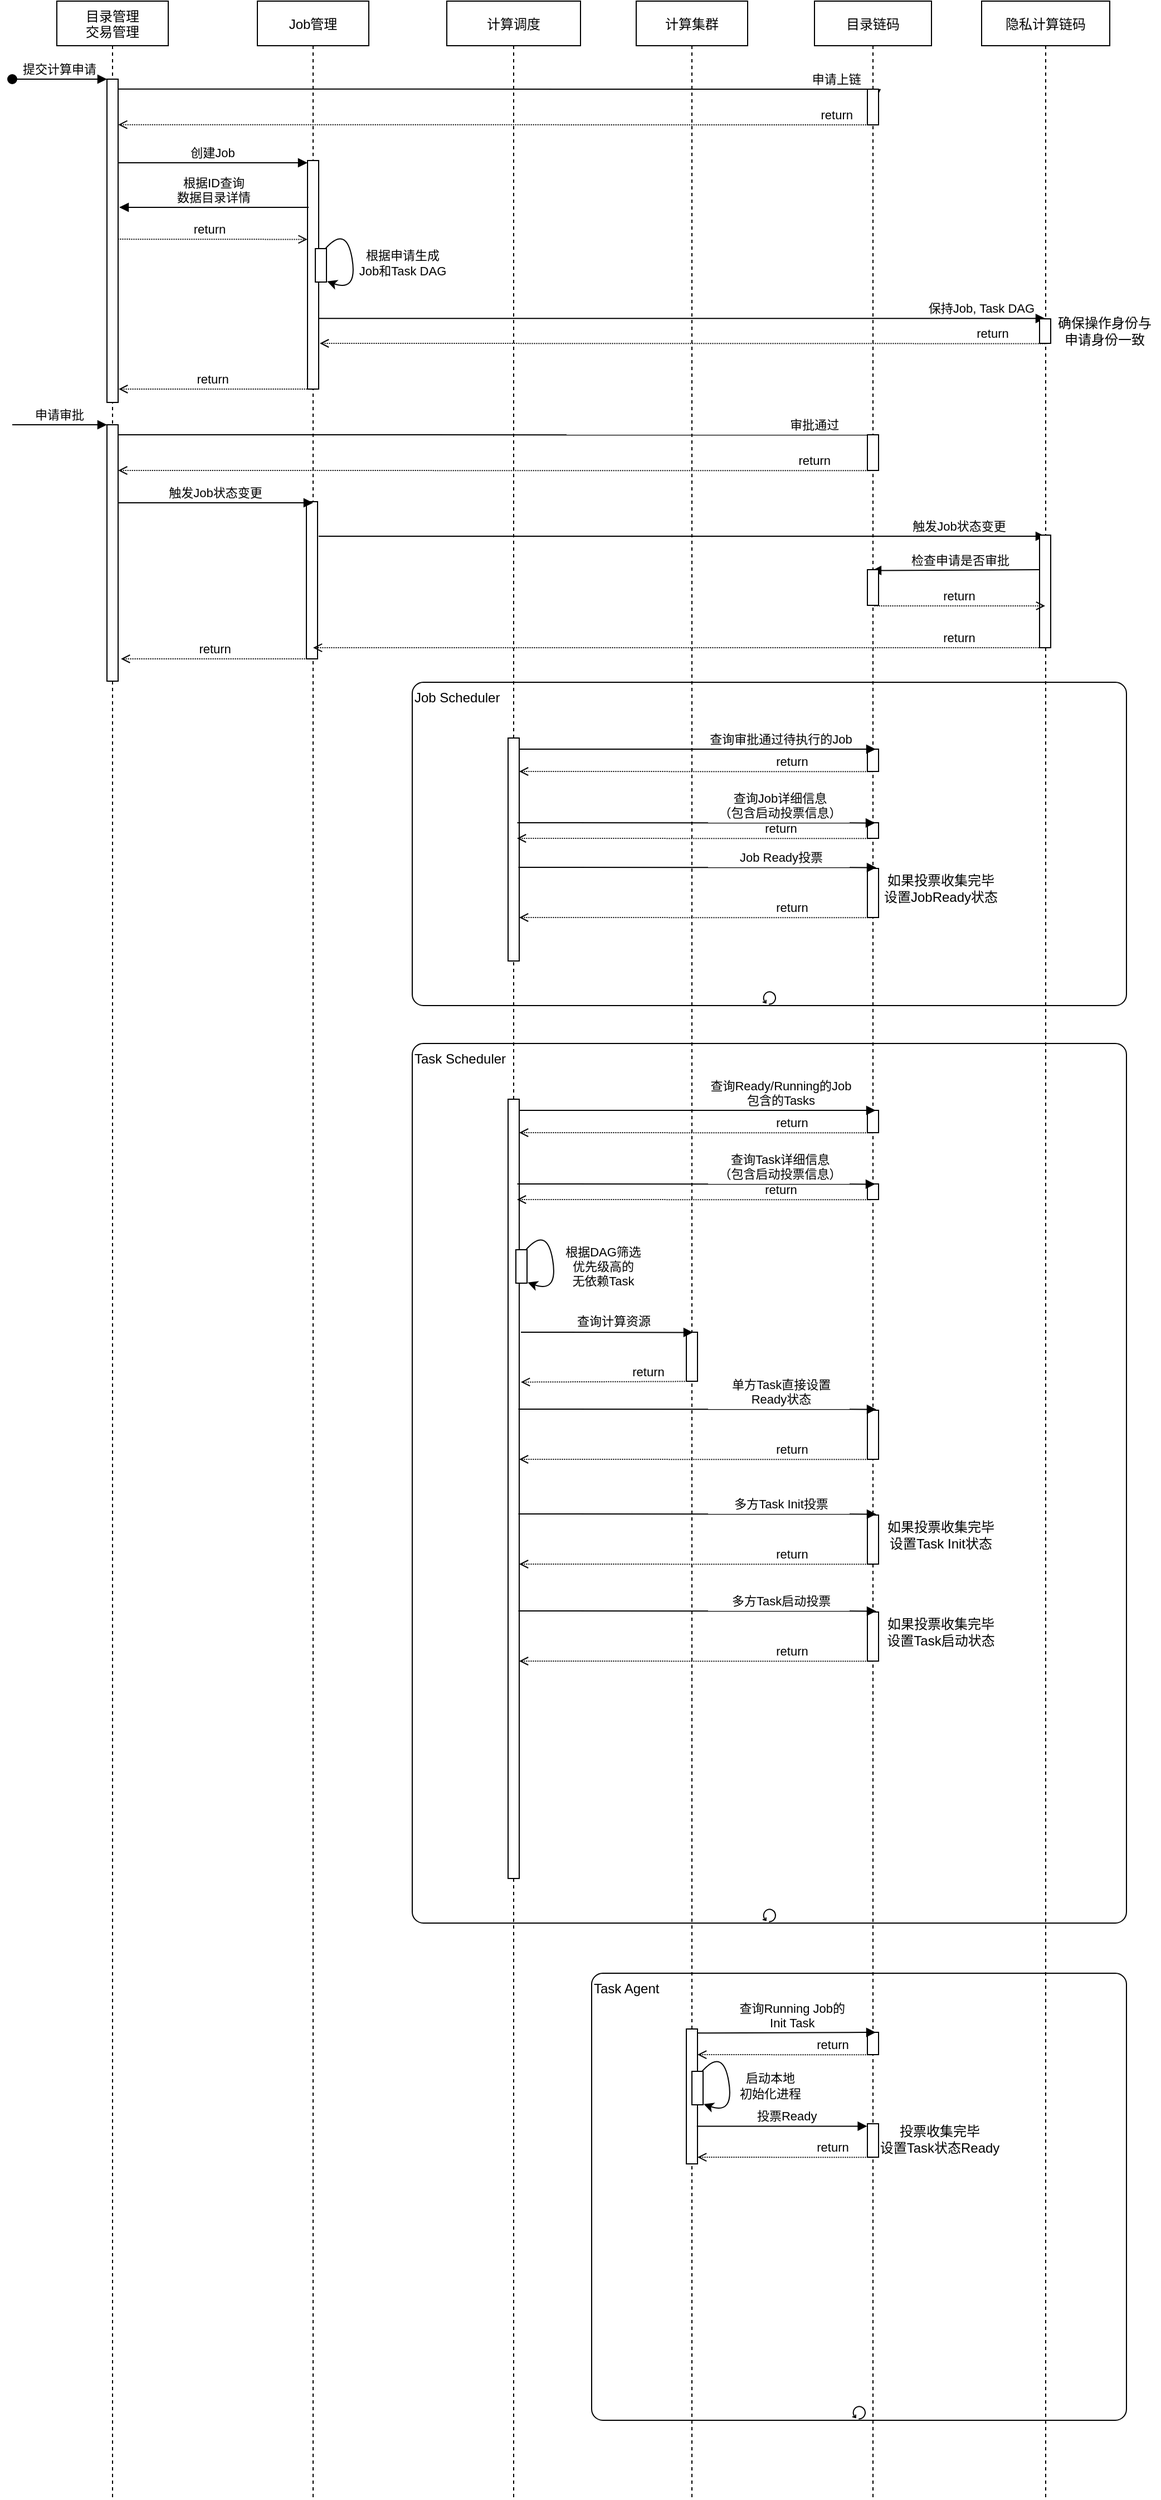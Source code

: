 <mxfile version="16.0.0" type="github">
  <diagram id="kgpKYQtTHZ0yAKxKKP6v" name="Page-1">
    <mxGraphModel dx="1076" dy="418" grid="1" gridSize="10" guides="1" tooltips="1" connect="1" arrows="1" fold="1" page="1" pageScale="1" pageWidth="850" pageHeight="1100" math="0" shadow="0">
      <root>
        <mxCell id="0" />
        <mxCell id="1" parent="0" />
        <mxCell id="9vfDpCamMeJXF4R310ez-56" value="Task Agent" style="points=[[0.25,0,0],[0.5,0,0],[0.75,0,0],[1,0.25,0],[1,0.5,0],[1,0.75,0],[0.75,1,0],[0.5,1,0],[0.25,1,0],[0,0.75,0],[0,0.5,0],[0,0.25,0]];shape=mxgraph.bpmn.task;whiteSpace=wrap;rectStyle=rounded;size=10;taskMarker=abstract;isLoopStandard=1;align=left;verticalAlign=top;" parent="1" vertex="1">
          <mxGeometry x="600" y="1849" width="480" height="401" as="geometry" />
        </mxCell>
        <mxCell id="9vfDpCamMeJXF4R310ez-32" value="Task Scheduler" style="points=[[0.25,0,0],[0.5,0,0],[0.75,0,0],[1,0.25,0],[1,0.5,0],[1,0.75,0],[0.75,1,0],[0.5,1,0],[0.25,1,0],[0,0.75,0],[0,0.5,0],[0,0.25,0]];shape=mxgraph.bpmn.task;whiteSpace=wrap;rectStyle=rounded;size=10;taskMarker=abstract;isLoopStandard=1;align=left;verticalAlign=top;" parent="1" vertex="1">
          <mxGeometry x="439" y="1015" width="641" height="789" as="geometry" />
        </mxCell>
        <mxCell id="9vfDpCamMeJXF4R310ez-13" value="Job Scheduler" style="points=[[0.25,0,0],[0.5,0,0],[0.75,0,0],[1,0.25,0],[1,0.5,0],[1,0.75,0],[0.75,1,0],[0.5,1,0],[0.25,1,0],[0,0.75,0],[0,0.5,0],[0,0.25,0]];shape=mxgraph.bpmn.task;whiteSpace=wrap;rectStyle=rounded;size=10;taskMarker=abstract;isLoopStandard=1;align=left;verticalAlign=top;" parent="1" vertex="1">
          <mxGeometry x="439" y="691" width="641" height="290" as="geometry" />
        </mxCell>
        <mxCell id="3nuBFxr9cyL0pnOWT2aG-1" value="目录管理&#xa;交易管理" style="shape=umlLifeline;perimeter=lifelinePerimeter;container=1;collapsible=0;recursiveResize=0;rounded=0;shadow=0;strokeWidth=1;" parent="1" vertex="1">
          <mxGeometry x="120" y="80" width="100" height="2240" as="geometry" />
        </mxCell>
        <mxCell id="3nuBFxr9cyL0pnOWT2aG-2" value="" style="points=[];perimeter=orthogonalPerimeter;rounded=0;shadow=0;strokeWidth=1;" parent="3nuBFxr9cyL0pnOWT2aG-1" vertex="1">
          <mxGeometry x="45" y="70" width="10" height="290" as="geometry" />
        </mxCell>
        <mxCell id="3nuBFxr9cyL0pnOWT2aG-3" value="提交计算申请" style="verticalAlign=bottom;startArrow=oval;endArrow=block;startSize=8;shadow=0;strokeWidth=1;" parent="3nuBFxr9cyL0pnOWT2aG-1" target="3nuBFxr9cyL0pnOWT2aG-2" edge="1">
          <mxGeometry relative="1" as="geometry">
            <mxPoint x="-40" y="70" as="sourcePoint" />
          </mxGeometry>
        </mxCell>
        <mxCell id="Ah19YOpFEOO8Zq_bgBOS-12" value="" style="points=[];perimeter=orthogonalPerimeter;rounded=0;shadow=0;strokeWidth=1;" parent="3nuBFxr9cyL0pnOWT2aG-1" vertex="1">
          <mxGeometry x="45" y="380" width="10" height="230" as="geometry" />
        </mxCell>
        <mxCell id="3nuBFxr9cyL0pnOWT2aG-5" value="Job管理" style="shape=umlLifeline;perimeter=lifelinePerimeter;container=1;collapsible=0;recursiveResize=0;rounded=0;shadow=0;strokeWidth=1;" parent="1" vertex="1">
          <mxGeometry x="300" y="80" width="100" height="2240" as="geometry" />
        </mxCell>
        <mxCell id="3nuBFxr9cyL0pnOWT2aG-6" value="" style="points=[];perimeter=orthogonalPerimeter;rounded=0;shadow=0;strokeWidth=1;" parent="3nuBFxr9cyL0pnOWT2aG-5" vertex="1">
          <mxGeometry x="45" y="143" width="10" height="205" as="geometry" />
        </mxCell>
        <mxCell id="Ah19YOpFEOO8Zq_bgBOS-1" value="" style="group" parent="3nuBFxr9cyL0pnOWT2aG-5" vertex="1" connectable="0">
          <mxGeometry x="52" y="201" width="38" height="60" as="geometry" />
        </mxCell>
        <mxCell id="UTqNRsS9b9yTs4x2D8Qa-16" value="" style="points=[];perimeter=orthogonalPerimeter;rounded=0;shadow=0;strokeWidth=1;" parent="Ah19YOpFEOO8Zq_bgBOS-1" vertex="1">
          <mxGeometry y="21" width="10" height="30" as="geometry" />
        </mxCell>
        <mxCell id="UTqNRsS9b9yTs4x2D8Qa-17" value="根据申请生成&lt;br&gt;Job和Task DAG" style="curved=1;endArrow=classic;html=1;rounded=0;exitX=0.933;exitY=-0.011;exitDx=0;exitDy=0;exitPerimeter=0;entryX=1.058;entryY=0.981;entryDx=0;entryDy=0;entryPerimeter=0;" parent="Ah19YOpFEOO8Zq_bgBOS-1" source="UTqNRsS9b9yTs4x2D8Qa-16" target="UTqNRsS9b9yTs4x2D8Qa-16" edge="1">
          <mxGeometry x="0.191" y="44" width="50" height="50" relative="1" as="geometry">
            <mxPoint x="208" y="240" as="sourcePoint" />
            <mxPoint x="258" y="190" as="targetPoint" />
            <Array as="points">
              <mxPoint x="28" />
              <mxPoint x="38" y="60" />
            </Array>
            <mxPoint as="offset" />
          </mxGeometry>
        </mxCell>
        <mxCell id="9vfDpCamMeJXF4R310ez-1" value="" style="points=[];perimeter=orthogonalPerimeter;rounded=0;shadow=0;strokeWidth=1;" parent="3nuBFxr9cyL0pnOWT2aG-5" vertex="1">
          <mxGeometry x="44" y="449" width="10" height="141" as="geometry" />
        </mxCell>
        <mxCell id="Ah19YOpFEOO8Zq_bgBOS-18" value="触发Job状态变更" style="verticalAlign=bottom;endArrow=block;shadow=0;strokeWidth=1;" parent="3nuBFxr9cyL0pnOWT2aG-5" edge="1">
          <mxGeometry relative="1" as="geometry">
            <mxPoint x="-125" y="450.0" as="sourcePoint" />
            <mxPoint x="50" y="450" as="targetPoint" />
          </mxGeometry>
        </mxCell>
        <mxCell id="9vfDpCamMeJXF4R310ez-9" value="return" style="verticalAlign=bottom;endArrow=none;shadow=0;strokeWidth=1;exitX=1.012;exitY=0.115;exitDx=0;exitDy=0;exitPerimeter=0;endFill=0;startArrow=open;startFill=0;dashed=1;dashPattern=1 1;" parent="3nuBFxr9cyL0pnOWT2aG-5" edge="1">
          <mxGeometry x="-0.032" relative="1" as="geometry">
            <mxPoint x="-122.44" y="590" as="sourcePoint" />
            <mxPoint x="52" y="590" as="targetPoint" />
            <mxPoint as="offset" />
          </mxGeometry>
        </mxCell>
        <mxCell id="3nuBFxr9cyL0pnOWT2aG-8" value="创建Job" style="verticalAlign=bottom;endArrow=block;entryX=0;entryY=0;shadow=0;strokeWidth=1;" parent="1" edge="1">
          <mxGeometry relative="1" as="geometry">
            <mxPoint x="175" y="225.0" as="sourcePoint" />
            <mxPoint x="345" y="225.0" as="targetPoint" />
          </mxGeometry>
        </mxCell>
        <mxCell id="UTqNRsS9b9yTs4x2D8Qa-1" value="计算调度" style="shape=umlLifeline;perimeter=lifelinePerimeter;container=1;collapsible=0;recursiveResize=0;rounded=0;shadow=0;strokeWidth=1;" parent="1" vertex="1">
          <mxGeometry x="470" y="80" width="120" height="2240" as="geometry" />
        </mxCell>
        <mxCell id="Ah19YOpFEOO8Zq_bgBOS-3" value="保持Job, Task DAG" style="verticalAlign=bottom;endArrow=block;shadow=0;strokeWidth=1;" parent="UTqNRsS9b9yTs4x2D8Qa-1" edge="1">
          <mxGeometry x="0.825" relative="1" as="geometry">
            <mxPoint x="-115" y="284.66" as="sourcePoint" />
            <mxPoint x="537" y="284.66" as="targetPoint" />
            <mxPoint as="offset" />
          </mxGeometry>
        </mxCell>
        <mxCell id="9vfDpCamMeJXF4R310ez-2" value="触发Job状态变更" style="verticalAlign=bottom;endArrow=block;shadow=0;strokeWidth=1;" parent="UTqNRsS9b9yTs4x2D8Qa-1" target="UTqNRsS9b9yTs4x2D8Qa-14" edge="1">
          <mxGeometry x="0.764" relative="1" as="geometry">
            <mxPoint x="-115" y="480" as="sourcePoint" />
            <mxPoint x="60" y="480" as="targetPoint" />
            <mxPoint as="offset" />
          </mxGeometry>
        </mxCell>
        <mxCell id="9vfDpCamMeJXF4R310ez-14" value="" style="points=[];perimeter=orthogonalPerimeter;rounded=0;shadow=0;strokeWidth=1;" parent="UTqNRsS9b9yTs4x2D8Qa-1" vertex="1">
          <mxGeometry x="55" y="661" width="10" height="200" as="geometry" />
        </mxCell>
        <mxCell id="UTqNRsS9b9yTs4x2D8Qa-3" value="计算集群" style="shape=umlLifeline;perimeter=lifelinePerimeter;container=1;collapsible=0;recursiveResize=0;rounded=0;shadow=0;strokeWidth=1;" parent="1" vertex="1">
          <mxGeometry x="640" y="80" width="100" height="2240" as="geometry" />
        </mxCell>
        <mxCell id="Ah19YOpFEOO8Zq_bgBOS-15" value="return" style="verticalAlign=bottom;endArrow=none;shadow=0;strokeWidth=1;exitX=1.012;exitY=0.115;exitDx=0;exitDy=0;exitPerimeter=0;endFill=0;startArrow=open;startFill=0;dashed=1;dashPattern=1 1;" parent="UTqNRsS9b9yTs4x2D8Qa-3" edge="1">
          <mxGeometry x="0.852" relative="1" as="geometry">
            <mxPoint x="-464.88" y="421" as="sourcePoint" />
            <mxPoint x="210" y="421.15" as="targetPoint" />
            <mxPoint as="offset" />
          </mxGeometry>
        </mxCell>
        <mxCell id="Ah19YOpFEOO8Zq_bgBOS-17" value="审批通过" style="verticalAlign=bottom;endArrow=none;shadow=0;strokeWidth=1;exitX=1.012;exitY=0.115;exitDx=0;exitDy=0;exitPerimeter=0;" parent="UTqNRsS9b9yTs4x2D8Qa-3" edge="1">
          <mxGeometry x="0.859" relative="1" as="geometry">
            <mxPoint x="-464.88" y="389.0" as="sourcePoint" />
            <mxPoint x="207.5" y="389.15" as="targetPoint" />
            <mxPoint as="offset" />
          </mxGeometry>
        </mxCell>
        <mxCell id="9vfDpCamMeJXF4R310ez-50" value="" style="points=[];perimeter=orthogonalPerimeter;rounded=0;shadow=0;strokeWidth=1;" parent="UTqNRsS9b9yTs4x2D8Qa-3" vertex="1">
          <mxGeometry x="45" y="1194" width="10" height="44" as="geometry" />
        </mxCell>
        <mxCell id="9vfDpCamMeJXF4R310ez-51" value="查询计算资源" style="verticalAlign=bottom;endArrow=block;shadow=0;strokeWidth=1;entryX=0.488;entryY=0.71;entryDx=0;entryDy=0;entryPerimeter=0;exitX=1.15;exitY=0.299;exitDx=0;exitDy=0;exitPerimeter=0;" parent="UTqNRsS9b9yTs4x2D8Qa-3" source="9vfDpCamMeJXF4R310ez-33" edge="1">
          <mxGeometry x="0.081" y="1" relative="1" as="geometry">
            <mxPoint x="-100" y="1194" as="sourcePoint" />
            <mxPoint x="51" y="1194.2" as="targetPoint" />
            <mxPoint as="offset" />
          </mxGeometry>
        </mxCell>
        <mxCell id="9vfDpCamMeJXF4R310ez-52" value="return" style="verticalAlign=bottom;endArrow=none;shadow=0;strokeWidth=1;endFill=0;startArrow=open;startFill=0;dashed=1;dashPattern=1 1;exitX=1.15;exitY=0.363;exitDx=0;exitDy=0;exitPerimeter=0;" parent="UTqNRsS9b9yTs4x2D8Qa-3" source="9vfDpCamMeJXF4R310ez-33" edge="1">
          <mxGeometry x="0.543" relative="1" as="geometry">
            <mxPoint x="-100" y="1238" as="sourcePoint" />
            <mxPoint x="45" y="1238.15" as="targetPoint" />
            <mxPoint as="offset" />
          </mxGeometry>
        </mxCell>
        <mxCell id="UTqNRsS9b9yTs4x2D8Qa-13" value="目录链码" style="shape=umlLifeline;perimeter=lifelinePerimeter;container=1;collapsible=0;recursiveResize=0;rounded=0;shadow=0;strokeWidth=1;" parent="1" vertex="1">
          <mxGeometry x="800" y="80" width="105" height="2240" as="geometry" />
        </mxCell>
        <mxCell id="9vfDpCamMeJXF4R310ez-4" value="检查申请是否审批" style="verticalAlign=bottom;endArrow=none;shadow=0;strokeWidth=1;endFill=0;startArrow=block;startFill=1;exitX=0.396;exitY=0.024;exitDx=0;exitDy=0;exitPerimeter=0;" parent="UTqNRsS9b9yTs4x2D8Qa-13" source="9vfDpCamMeJXF4R310ez-6" edge="1">
          <mxGeometry x="0.053" relative="1" as="geometry">
            <mxPoint x="60" y="510" as="sourcePoint" />
            <mxPoint x="202" y="510" as="targetPoint" />
            <mxPoint as="offset" />
          </mxGeometry>
        </mxCell>
        <mxCell id="9vfDpCamMeJXF4R310ez-5" value="" style="points=[];perimeter=orthogonalPerimeter;rounded=0;shadow=0;strokeWidth=1;" parent="UTqNRsS9b9yTs4x2D8Qa-13" vertex="1">
          <mxGeometry x="47.5" y="389" width="10" height="32" as="geometry" />
        </mxCell>
        <mxCell id="9vfDpCamMeJXF4R310ez-6" value="" style="points=[];perimeter=orthogonalPerimeter;rounded=0;shadow=0;strokeWidth=1;" parent="UTqNRsS9b9yTs4x2D8Qa-13" vertex="1">
          <mxGeometry x="47.5" y="510" width="10" height="32" as="geometry" />
        </mxCell>
        <mxCell id="9vfDpCamMeJXF4R310ez-16" value="" style="points=[];perimeter=orthogonalPerimeter;rounded=0;shadow=0;strokeWidth=1;" parent="UTqNRsS9b9yTs4x2D8Qa-13" vertex="1">
          <mxGeometry x="47.5" y="671" width="10" height="20" as="geometry" />
        </mxCell>
        <mxCell id="9vfDpCamMeJXF4R310ez-25" value="" style="points=[];perimeter=orthogonalPerimeter;rounded=0;shadow=0;strokeWidth=1;" parent="UTqNRsS9b9yTs4x2D8Qa-13" vertex="1">
          <mxGeometry x="47.5" y="778" width="10" height="44" as="geometry" />
        </mxCell>
        <mxCell id="9vfDpCamMeJXF4R310ez-29" value="return" style="verticalAlign=bottom;endArrow=none;shadow=0;strokeWidth=1;endFill=0;startArrow=open;startFill=0;dashed=1;dashPattern=1 1;" parent="UTqNRsS9b9yTs4x2D8Qa-13" edge="1">
          <mxGeometry x="0.543" relative="1" as="geometry">
            <mxPoint x="-265" y="822" as="sourcePoint" />
            <mxPoint x="52.5" y="822.15" as="targetPoint" />
            <mxPoint as="offset" />
          </mxGeometry>
        </mxCell>
        <mxCell id="9vfDpCamMeJXF4R310ez-59" value="" style="points=[];perimeter=orthogonalPerimeter;rounded=0;shadow=0;strokeWidth=1;" parent="UTqNRsS9b9yTs4x2D8Qa-13" vertex="1">
          <mxGeometry x="47.5" y="1904" width="10" height="30" as="geometry" />
        </mxCell>
        <mxCell id="UTqNRsS9b9yTs4x2D8Qa-14" value="隐私计算链码" style="shape=umlLifeline;perimeter=lifelinePerimeter;container=1;collapsible=0;recursiveResize=0;rounded=0;shadow=0;strokeWidth=1;" parent="1" vertex="1">
          <mxGeometry x="950" y="80" width="115" height="2240" as="geometry" />
        </mxCell>
        <mxCell id="9vfDpCamMeJXF4R310ez-3" value="" style="points=[];perimeter=orthogonalPerimeter;rounded=0;shadow=0;strokeWidth=1;" parent="UTqNRsS9b9yTs4x2D8Qa-14" vertex="1">
          <mxGeometry x="52" y="479" width="10" height="101" as="geometry" />
        </mxCell>
        <mxCell id="Ah19YOpFEOO8Zq_bgBOS-5" value="" style="points=[];perimeter=orthogonalPerimeter;rounded=0;shadow=0;strokeWidth=1;" parent="UTqNRsS9b9yTs4x2D8Qa-14" vertex="1">
          <mxGeometry x="52" y="285" width="10" height="22" as="geometry" />
        </mxCell>
        <mxCell id="UTqNRsS9b9yTs4x2D8Qa-15" value="申请上链" style="verticalAlign=bottom;endArrow=block;shadow=0;strokeWidth=1;exitX=1.012;exitY=0.115;exitDx=0;exitDy=0;exitPerimeter=0;startArrow=none;" parent="1" source="Ah19YOpFEOO8Zq_bgBOS-4" edge="1">
          <mxGeometry x="1" y="30" relative="1" as="geometry">
            <mxPoint x="175.12" y="158.85" as="sourcePoint" />
            <mxPoint x="850" y="159" as="targetPoint" />
            <mxPoint x="-17" y="-27" as="offset" />
          </mxGeometry>
        </mxCell>
        <mxCell id="Ah19YOpFEOO8Zq_bgBOS-2" value="根据ID查询&#xa;数据目录详情" style="verticalAlign=bottom;endArrow=none;entryX=0;entryY=0;shadow=0;strokeWidth=1;startArrow=block;startFill=1;endFill=0;" parent="1" edge="1">
          <mxGeometry relative="1" as="geometry">
            <mxPoint x="176" y="265.0" as="sourcePoint" />
            <mxPoint x="346" y="265.0" as="targetPoint" />
          </mxGeometry>
        </mxCell>
        <mxCell id="Ah19YOpFEOO8Zq_bgBOS-7" value="确保操作身份与&lt;br&gt;申请身份一致" style="text;html=1;resizable=0;autosize=1;align=center;verticalAlign=middle;points=[];fillColor=none;strokeColor=none;rounded=0;" parent="1" vertex="1">
          <mxGeometry x="1010" y="361" width="100" height="30" as="geometry" />
        </mxCell>
        <mxCell id="Ah19YOpFEOO8Zq_bgBOS-8" value="return" style="verticalAlign=bottom;endArrow=none;shadow=0;strokeWidth=1;exitX=1.012;exitY=0.115;exitDx=0;exitDy=0;exitPerimeter=0;endFill=0;startArrow=open;startFill=0;dashed=1;dashPattern=1 1;" parent="1" edge="1">
          <mxGeometry x="0.911" relative="1" as="geometry">
            <mxPoint x="175.12" y="190.85" as="sourcePoint" />
            <mxPoint x="850" y="191.0" as="targetPoint" />
            <mxPoint as="offset" />
          </mxGeometry>
        </mxCell>
        <mxCell id="Ah19YOpFEOO8Zq_bgBOS-9" value="return" style="verticalAlign=bottom;endArrow=none;shadow=0;strokeWidth=1;exitX=1.012;exitY=0.115;exitDx=0;exitDy=0;exitPerimeter=0;endFill=0;startArrow=open;startFill=0;dashed=1;dashPattern=1 1;" parent="1" edge="1">
          <mxGeometry x="-0.032" relative="1" as="geometry">
            <mxPoint x="175.56" y="428" as="sourcePoint" />
            <mxPoint x="350" y="428" as="targetPoint" />
            <mxPoint as="offset" />
          </mxGeometry>
        </mxCell>
        <mxCell id="Ah19YOpFEOO8Zq_bgBOS-10" value="return" style="verticalAlign=bottom;endArrow=none;shadow=0;strokeWidth=1;endFill=0;startArrow=open;startFill=0;dashed=1;dashPattern=1 1;entryX=0.51;entryY=0.467;entryDx=0;entryDy=0;entryPerimeter=0;" parent="1" edge="1">
          <mxGeometry x="0.851" relative="1" as="geometry">
            <mxPoint x="356" y="387" as="sourcePoint" />
            <mxPoint x="1008.65" y="387.23" as="targetPoint" />
            <mxPoint as="offset" />
          </mxGeometry>
        </mxCell>
        <mxCell id="Ah19YOpFEOO8Zq_bgBOS-11" value="return" style="verticalAlign=bottom;endArrow=open;shadow=0;strokeWidth=1;endFill=0;startArrow=none;startFill=0;dashed=1;dashPattern=1 1;entryX=-0.015;entryY=0.345;entryDx=0;entryDy=0;entryPerimeter=0;exitX=0.974;exitY=0.495;exitDx=0;exitDy=0;exitPerimeter=0;" parent="1" source="3nuBFxr9cyL0pnOWT2aG-2" target="3nuBFxr9cyL0pnOWT2aG-6" edge="1">
          <mxGeometry x="-0.032" relative="1" as="geometry">
            <mxPoint x="180" y="292" as="sourcePoint" />
            <mxPoint x="340" y="291" as="targetPoint" />
            <mxPoint as="offset" />
          </mxGeometry>
        </mxCell>
        <mxCell id="Ah19YOpFEOO8Zq_bgBOS-13" value="申请审批" style="verticalAlign=bottom;startArrow=none;endArrow=block;startSize=8;shadow=0;strokeWidth=1;startFill=0;" parent="1" edge="1">
          <mxGeometry relative="1" as="geometry">
            <mxPoint x="80" y="460.0" as="sourcePoint" />
            <mxPoint x="165" y="460.0" as="targetPoint" />
          </mxGeometry>
        </mxCell>
        <mxCell id="Ah19YOpFEOO8Zq_bgBOS-4" value="" style="points=[];perimeter=orthogonalPerimeter;rounded=0;shadow=0;strokeWidth=1;" parent="1" vertex="1">
          <mxGeometry x="847.5" y="159" width="10" height="32" as="geometry" />
        </mxCell>
        <mxCell id="Ah19YOpFEOO8Zq_bgBOS-14" value="" style="verticalAlign=bottom;endArrow=none;shadow=0;strokeWidth=1;exitX=1.012;exitY=0.115;exitDx=0;exitDy=0;exitPerimeter=0;" parent="1" target="Ah19YOpFEOO8Zq_bgBOS-4" edge="1">
          <mxGeometry x="-0.837" relative="1" as="geometry">
            <mxPoint x="175.12" y="158.85" as="sourcePoint" />
            <mxPoint x="850" y="159.0" as="targetPoint" />
            <mxPoint as="offset" />
          </mxGeometry>
        </mxCell>
        <mxCell id="9vfDpCamMeJXF4R310ez-7" value="return" style="verticalAlign=bottom;endArrow=none;shadow=0;strokeWidth=1;endFill=0;startArrow=open;startFill=0;dashed=1;dashPattern=1 1;entryX=0.509;entryY=0.821;entryDx=0;entryDy=0;entryPerimeter=0;" parent="1" edge="1">
          <mxGeometry x="0.003" relative="1" as="geometry">
            <mxPoint x="1007" y="622.49" as="sourcePoint" />
            <mxPoint x="853.445" y="622.49" as="targetPoint" />
            <mxPoint as="offset" />
          </mxGeometry>
        </mxCell>
        <mxCell id="9vfDpCamMeJXF4R310ez-8" value="return" style="verticalAlign=bottom;endArrow=none;shadow=0;strokeWidth=1;endFill=0;startArrow=open;startFill=0;dashed=1;dashPattern=1 1;exitX=0.6;exitY=0.883;exitDx=0;exitDy=0;exitPerimeter=0;" parent="1" edge="1">
          <mxGeometry x="0.766" relative="1" as="geometry">
            <mxPoint x="350.0" y="660.015" as="sourcePoint" />
            <mxPoint x="1007" y="660.015" as="targetPoint" />
            <mxPoint as="offset" />
          </mxGeometry>
        </mxCell>
        <mxCell id="9vfDpCamMeJXF4R310ez-15" value="查询审批通过待执行的Job" style="verticalAlign=bottom;endArrow=block;shadow=0;strokeWidth=1;" parent="1" edge="1">
          <mxGeometry x="0.469" relative="1" as="geometry">
            <mxPoint x="535" y="751" as="sourcePoint" />
            <mxPoint x="855" y="751" as="targetPoint" />
            <mxPoint as="offset" />
          </mxGeometry>
        </mxCell>
        <mxCell id="9vfDpCamMeJXF4R310ez-17" value="return" style="verticalAlign=bottom;endArrow=none;shadow=0;strokeWidth=1;endFill=0;startArrow=open;startFill=0;dashed=1;dashPattern=1 1;" parent="1" edge="1">
          <mxGeometry x="0.543" relative="1" as="geometry">
            <mxPoint x="535" y="771" as="sourcePoint" />
            <mxPoint x="852.5" y="771.15" as="targetPoint" />
            <mxPoint as="offset" />
          </mxGeometry>
        </mxCell>
        <mxCell id="9vfDpCamMeJXF4R310ez-23" value="" style="points=[];perimeter=orthogonalPerimeter;rounded=0;shadow=0;strokeWidth=1;" parent="1" vertex="1">
          <mxGeometry x="847.5" y="817" width="10" height="14" as="geometry" />
        </mxCell>
        <mxCell id="9vfDpCamMeJXF4R310ez-26" value="Job Ready投票" style="verticalAlign=bottom;endArrow=block;shadow=0;strokeWidth=1;entryX=0.488;entryY=0.71;entryDx=0;entryDy=0;entryPerimeter=0;" parent="1" edge="1">
          <mxGeometry x="0.469" relative="1" as="geometry">
            <mxPoint x="534.26" y="857.0" as="sourcePoint" />
            <mxPoint x="855.5" y="857.2" as="targetPoint" />
            <mxPoint as="offset" />
          </mxGeometry>
        </mxCell>
        <mxCell id="9vfDpCamMeJXF4R310ez-28" value="如果投票收集完毕&lt;br style=&quot;padding: 0px ; margin: 0px&quot;&gt;设置JobReady状态" style="text;html=1;resizable=0;autosize=1;align=center;verticalAlign=middle;points=[];fillColor=none;strokeColor=none;rounded=0;" parent="1" vertex="1">
          <mxGeometry x="852.5" y="861" width="120" height="30" as="geometry" />
        </mxCell>
        <mxCell id="9vfDpCamMeJXF4R310ez-30" value="return" style="verticalAlign=bottom;endArrow=none;shadow=0;strokeWidth=1;endFill=0;startArrow=open;startFill=0;dashed=1;dashPattern=1 1;" parent="1" edge="1">
          <mxGeometry x="0.493" relative="1" as="geometry">
            <mxPoint x="533" y="831.0" as="sourcePoint" />
            <mxPoint x="850.5" y="831.15" as="targetPoint" />
            <mxPoint as="offset" />
          </mxGeometry>
        </mxCell>
        <mxCell id="9vfDpCamMeJXF4R310ez-27" value="查询Job详细信息&#xa;（包含启动投票信息）" style="verticalAlign=bottom;endArrow=block;shadow=0;strokeWidth=1;entryX=0.488;entryY=0.71;entryDx=0;entryDy=0;entryPerimeter=0;" parent="1" edge="1">
          <mxGeometry x="0.469" relative="1" as="geometry">
            <mxPoint x="533.26" y="817" as="sourcePoint" />
            <mxPoint x="854.5" y="817.2" as="targetPoint" />
            <mxPoint as="offset" />
          </mxGeometry>
        </mxCell>
        <mxCell id="9vfDpCamMeJXF4R310ez-33" value="" style="points=[];perimeter=orthogonalPerimeter;rounded=0;shadow=0;strokeWidth=1;" parent="1" vertex="1">
          <mxGeometry x="525" y="1065" width="10" height="699" as="geometry" />
        </mxCell>
        <mxCell id="9vfDpCamMeJXF4R310ez-34" value="" style="points=[];perimeter=orthogonalPerimeter;rounded=0;shadow=0;strokeWidth=1;" parent="1" vertex="1">
          <mxGeometry x="847.5" y="1075" width="10" height="20" as="geometry" />
        </mxCell>
        <mxCell id="9vfDpCamMeJXF4R310ez-35" value="" style="points=[];perimeter=orthogonalPerimeter;rounded=0;shadow=0;strokeWidth=1;" parent="1" vertex="1">
          <mxGeometry x="847.5" y="1438" width="10" height="44" as="geometry" />
        </mxCell>
        <mxCell id="9vfDpCamMeJXF4R310ez-36" value="return" style="verticalAlign=bottom;endArrow=none;shadow=0;strokeWidth=1;endFill=0;startArrow=open;startFill=0;dashed=1;dashPattern=1 1;" parent="1" edge="1">
          <mxGeometry x="0.543" relative="1" as="geometry">
            <mxPoint x="535" y="1482" as="sourcePoint" />
            <mxPoint x="852.5" y="1482.15" as="targetPoint" />
            <mxPoint as="offset" />
          </mxGeometry>
        </mxCell>
        <mxCell id="9vfDpCamMeJXF4R310ez-37" value="查询Ready/Running的Job&#xa;包含的Tasks" style="verticalAlign=bottom;endArrow=block;shadow=0;strokeWidth=1;" parent="1" edge="1">
          <mxGeometry x="0.469" relative="1" as="geometry">
            <mxPoint x="535" y="1075" as="sourcePoint" />
            <mxPoint x="855" y="1075" as="targetPoint" />
            <mxPoint as="offset" />
          </mxGeometry>
        </mxCell>
        <mxCell id="9vfDpCamMeJXF4R310ez-38" value="return" style="verticalAlign=bottom;endArrow=none;shadow=0;strokeWidth=1;endFill=0;startArrow=open;startFill=0;dashed=1;dashPattern=1 1;" parent="1" edge="1">
          <mxGeometry x="0.543" relative="1" as="geometry">
            <mxPoint x="535" y="1095" as="sourcePoint" />
            <mxPoint x="852.5" y="1095.15" as="targetPoint" />
            <mxPoint as="offset" />
          </mxGeometry>
        </mxCell>
        <mxCell id="9vfDpCamMeJXF4R310ez-39" value="" style="points=[];perimeter=orthogonalPerimeter;rounded=0;shadow=0;strokeWidth=1;" parent="1" vertex="1">
          <mxGeometry x="847.5" y="1141" width="10" height="14" as="geometry" />
        </mxCell>
        <mxCell id="9vfDpCamMeJXF4R310ez-40" value="多方Task Init投票" style="verticalAlign=bottom;endArrow=block;shadow=0;strokeWidth=1;entryX=0.488;entryY=0.71;entryDx=0;entryDy=0;entryPerimeter=0;" parent="1" edge="1">
          <mxGeometry x="0.469" relative="1" as="geometry">
            <mxPoint x="534.26" y="1437.0" as="sourcePoint" />
            <mxPoint x="855.5" y="1437.2" as="targetPoint" />
            <mxPoint as="offset" />
          </mxGeometry>
        </mxCell>
        <mxCell id="9vfDpCamMeJXF4R310ez-41" value="如果投票收集完毕&lt;br style=&quot;padding: 0px ; margin: 0px&quot;&gt;设置Task Init状态" style="text;html=1;resizable=0;autosize=1;align=center;verticalAlign=middle;points=[];fillColor=none;strokeColor=none;rounded=0;" parent="1" vertex="1">
          <mxGeometry x="857.5" y="1441" width="110" height="30" as="geometry" />
        </mxCell>
        <mxCell id="9vfDpCamMeJXF4R310ez-42" value="return" style="verticalAlign=bottom;endArrow=none;shadow=0;strokeWidth=1;endFill=0;startArrow=open;startFill=0;dashed=1;dashPattern=1 1;" parent="1" edge="1">
          <mxGeometry x="0.493" relative="1" as="geometry">
            <mxPoint x="533" y="1155.0" as="sourcePoint" />
            <mxPoint x="850.5" y="1155.15" as="targetPoint" />
            <mxPoint as="offset" />
          </mxGeometry>
        </mxCell>
        <mxCell id="9vfDpCamMeJXF4R310ez-43" value="查询Task详细信息&#xa;（包含启动投票信息）" style="verticalAlign=bottom;endArrow=block;shadow=0;strokeWidth=1;entryX=0.488;entryY=0.71;entryDx=0;entryDy=0;entryPerimeter=0;" parent="1" edge="1">
          <mxGeometry x="0.469" relative="1" as="geometry">
            <mxPoint x="533.26" y="1141" as="sourcePoint" />
            <mxPoint x="854.5" y="1141.2" as="targetPoint" />
            <mxPoint as="offset" />
          </mxGeometry>
        </mxCell>
        <mxCell id="9vfDpCamMeJXF4R310ez-44" value="" style="group" parent="1" vertex="1" connectable="0">
          <mxGeometry x="532" y="1179" width="38" height="60" as="geometry" />
        </mxCell>
        <mxCell id="9vfDpCamMeJXF4R310ez-45" value="" style="points=[];perimeter=orthogonalPerimeter;rounded=0;shadow=0;strokeWidth=1;" parent="9vfDpCamMeJXF4R310ez-44" vertex="1">
          <mxGeometry y="21" width="10" height="30" as="geometry" />
        </mxCell>
        <mxCell id="9vfDpCamMeJXF4R310ez-46" value="根据DAG筛选&lt;br&gt;优先级高的&lt;br&gt;无依赖Task" style="curved=1;endArrow=classic;html=1;rounded=0;exitX=0.933;exitY=-0.011;exitDx=0;exitDy=0;exitPerimeter=0;entryX=1.058;entryY=0.981;entryDx=0;entryDy=0;entryPerimeter=0;" parent="9vfDpCamMeJXF4R310ez-44" source="9vfDpCamMeJXF4R310ez-45" target="9vfDpCamMeJXF4R310ez-45" edge="1">
          <mxGeometry x="0.216" y="43" width="50" height="50" relative="1" as="geometry">
            <mxPoint x="208" y="240" as="sourcePoint" />
            <mxPoint x="258" y="190" as="targetPoint" />
            <Array as="points">
              <mxPoint x="28" />
              <mxPoint x="38" y="60" />
            </Array>
            <mxPoint as="offset" />
          </mxGeometry>
        </mxCell>
        <mxCell id="9vfDpCamMeJXF4R310ez-53" value="" style="points=[];perimeter=orthogonalPerimeter;rounded=0;shadow=0;strokeWidth=1;" parent="1" vertex="1">
          <mxGeometry x="847.5" y="1344" width="10" height="44" as="geometry" />
        </mxCell>
        <mxCell id="9vfDpCamMeJXF4R310ez-54" value="return" style="verticalAlign=bottom;endArrow=none;shadow=0;strokeWidth=1;endFill=0;startArrow=open;startFill=0;dashed=1;dashPattern=1 1;" parent="1" edge="1">
          <mxGeometry x="0.543" relative="1" as="geometry">
            <mxPoint x="535" y="1388" as="sourcePoint" />
            <mxPoint x="852.5" y="1388.15" as="targetPoint" />
            <mxPoint as="offset" />
          </mxGeometry>
        </mxCell>
        <mxCell id="9vfDpCamMeJXF4R310ez-55" value="单方Task直接设置&#xa;Ready状态" style="verticalAlign=bottom;endArrow=block;shadow=0;strokeWidth=1;entryX=0.488;entryY=0.71;entryDx=0;entryDy=0;entryPerimeter=0;" parent="1" edge="1">
          <mxGeometry x="0.469" relative="1" as="geometry">
            <mxPoint x="534.26" y="1343" as="sourcePoint" />
            <mxPoint x="855.5" y="1343.2" as="targetPoint" />
            <mxPoint as="offset" />
          </mxGeometry>
        </mxCell>
        <mxCell id="9vfDpCamMeJXF4R310ez-57" value="" style="points=[];perimeter=orthogonalPerimeter;rounded=0;shadow=0;strokeWidth=1;" parent="1" vertex="1">
          <mxGeometry x="685" y="1899" width="10" height="121" as="geometry" />
        </mxCell>
        <mxCell id="9vfDpCamMeJXF4R310ez-58" value="" style="points=[];perimeter=orthogonalPerimeter;rounded=0;shadow=0;strokeWidth=1;" parent="1" vertex="1">
          <mxGeometry x="847.5" y="1902" width="10" height="20" as="geometry" />
        </mxCell>
        <mxCell id="9vfDpCamMeJXF4R310ez-61" value="查询Running Job的&#xa;Init Task" style="verticalAlign=bottom;endArrow=block;shadow=0;strokeWidth=1;exitX=1.013;exitY=0.053;exitDx=0;exitDy=0;exitPerimeter=0;" parent="1" edge="1">
          <mxGeometry x="0.062" relative="1" as="geometry">
            <mxPoint x="695.13" y="1902.6" as="sourcePoint" />
            <mxPoint x="855" y="1902" as="targetPoint" />
            <mxPoint as="offset" />
          </mxGeometry>
        </mxCell>
        <mxCell id="9vfDpCamMeJXF4R310ez-62" value="return" style="verticalAlign=bottom;endArrow=none;shadow=0;strokeWidth=1;endFill=0;startArrow=open;startFill=0;dashed=1;dashPattern=1 1;exitX=1.001;exitY=0.15;exitDx=0;exitDy=0;exitPerimeter=0;" parent="1" edge="1">
          <mxGeometry x="0.543" relative="1" as="geometry">
            <mxPoint x="695.01" y="1922" as="sourcePoint" />
            <mxPoint x="852.5" y="1922.15" as="targetPoint" />
            <mxPoint as="offset" />
          </mxGeometry>
        </mxCell>
        <mxCell id="9vfDpCamMeJXF4R310ez-68" value="" style="points=[];perimeter=orthogonalPerimeter;rounded=0;shadow=0;strokeWidth=1;" parent="1" vertex="1">
          <mxGeometry x="847.5" y="1525" width="10" height="44" as="geometry" />
        </mxCell>
        <mxCell id="9vfDpCamMeJXF4R310ez-69" value="return" style="verticalAlign=bottom;endArrow=none;shadow=0;strokeWidth=1;endFill=0;startArrow=open;startFill=0;dashed=1;dashPattern=1 1;" parent="1" edge="1">
          <mxGeometry x="0.543" relative="1" as="geometry">
            <mxPoint x="535.0" y="1569" as="sourcePoint" />
            <mxPoint x="852.5" y="1569.15" as="targetPoint" />
            <mxPoint as="offset" />
          </mxGeometry>
        </mxCell>
        <mxCell id="9vfDpCamMeJXF4R310ez-70" value="多方Task启动投票" style="verticalAlign=bottom;endArrow=block;shadow=0;strokeWidth=1;entryX=0.488;entryY=0.71;entryDx=0;entryDy=0;entryPerimeter=0;" parent="1" edge="1">
          <mxGeometry x="0.469" relative="1" as="geometry">
            <mxPoint x="534.26" y="1524" as="sourcePoint" />
            <mxPoint x="855.5" y="1524.2" as="targetPoint" />
            <mxPoint as="offset" />
          </mxGeometry>
        </mxCell>
        <mxCell id="9vfDpCamMeJXF4R310ez-71" value="如果投票收集完毕&lt;br style=&quot;padding: 0px ; margin: 0px&quot;&gt;设置Task启动状态" style="text;html=1;resizable=0;autosize=1;align=center;verticalAlign=middle;points=[];fillColor=none;strokeColor=none;rounded=0;" parent="1" vertex="1">
          <mxGeometry x="857.5" y="1528" width="110" height="30" as="geometry" />
        </mxCell>
        <mxCell id="cXjgkMW2TS4Oq5ot-gsW-1" value="" style="group" vertex="1" connectable="0" parent="1">
          <mxGeometry x="690" y="1916" width="38" height="60" as="geometry" />
        </mxCell>
        <mxCell id="cXjgkMW2TS4Oq5ot-gsW-2" value="" style="points=[];perimeter=orthogonalPerimeter;rounded=0;shadow=0;strokeWidth=1;" vertex="1" parent="cXjgkMW2TS4Oq5ot-gsW-1">
          <mxGeometry y="21" width="10" height="30" as="geometry" />
        </mxCell>
        <mxCell id="cXjgkMW2TS4Oq5ot-gsW-3" value="启动本地&lt;br&gt;初始化进程" style="curved=1;endArrow=classic;html=1;rounded=0;exitX=0.933;exitY=-0.011;exitDx=0;exitDy=0;exitPerimeter=0;entryX=1.058;entryY=0.981;entryDx=0;entryDy=0;entryPerimeter=0;" edge="1" parent="cXjgkMW2TS4Oq5ot-gsW-1" source="cXjgkMW2TS4Oq5ot-gsW-2" target="cXjgkMW2TS4Oq5ot-gsW-2">
          <mxGeometry x="0.16" y="36" width="50" height="50" relative="1" as="geometry">
            <mxPoint x="208" y="240" as="sourcePoint" />
            <mxPoint x="258" y="190" as="targetPoint" />
            <Array as="points">
              <mxPoint x="28" />
              <mxPoint x="38" y="60" />
            </Array>
            <mxPoint as="offset" />
          </mxGeometry>
        </mxCell>
        <mxCell id="cXjgkMW2TS4Oq5ot-gsW-5" value="投票Ready" style="verticalAlign=bottom;endArrow=block;shadow=0;strokeWidth=1;entryX=-0.018;entryY=0.074;entryDx=0;entryDy=0;entryPerimeter=0;exitX=0.938;exitY=0.666;exitDx=0;exitDy=0;exitPerimeter=0;" edge="1" parent="1" target="9vfDpCamMeJXF4R310ez-59">
          <mxGeometry x="0.062" relative="1" as="geometry">
            <mxPoint x="694.38" y="1986.2" as="sourcePoint" />
            <mxPoint x="857.5" y="1974.0" as="targetPoint" />
            <mxPoint as="offset" />
          </mxGeometry>
        </mxCell>
        <mxCell id="cXjgkMW2TS4Oq5ot-gsW-6" value="return" style="verticalAlign=bottom;endArrow=none;shadow=0;strokeWidth=1;endFill=0;startArrow=open;startFill=0;dashed=1;dashPattern=1 1;exitX=1.001;exitY=0.15;exitDx=0;exitDy=0;exitPerimeter=0;" edge="1" parent="1">
          <mxGeometry x="0.543" relative="1" as="geometry">
            <mxPoint x="695.01" y="2014" as="sourcePoint" />
            <mxPoint x="852.5" y="2014.15" as="targetPoint" />
            <mxPoint as="offset" />
          </mxGeometry>
        </mxCell>
        <mxCell id="cXjgkMW2TS4Oq5ot-gsW-7" value="投票收集完毕&lt;br style=&quot;padding: 0px ; margin: 0px&quot;&gt;设置Task状态Ready" style="text;html=1;resizable=0;autosize=1;align=center;verticalAlign=middle;points=[];fillColor=none;strokeColor=none;rounded=0;" vertex="1" parent="1">
          <mxGeometry x="851.5" y="1983" width="120" height="30" as="geometry" />
        </mxCell>
      </root>
    </mxGraphModel>
  </diagram>
</mxfile>
